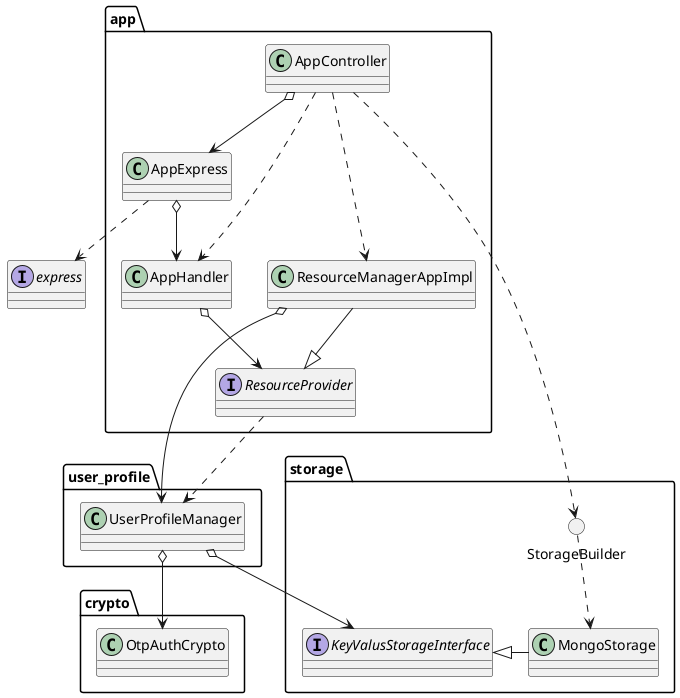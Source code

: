 @startuml
skinparam componentStyle rectangle

' ---------------------------------------------------------
' components

package app{
interface ResourceProvider

class AppController
class AppExpress
class AppHandler
class ResourceManagerAppImpl
}

package user_profile {
class UserProfileManager
}

package crypto {
class OtpAuthCrypto
}

package storage{
interface KeyValusStorageInterface
class MongoStorage
() StorageBuilder
}

interface express

' ---------------------------------------------------------
' relations

' === app ===

AppController o--> AppExpress
AppController ..> AppHandler
AppController ..> StorageBuilder
AppController ..> ResourceManagerAppImpl

ResourceProvider ..> UserProfileManager
ResourceManagerAppImpl -|> ResourceProvider
ResourceManagerAppImpl o--> UserProfileManager

AppHandler o--> ResourceProvider

AppExpress o--> AppHandler
AppExpress ..> express

' === user_profile ===

UserProfileManager o--> KeyValusStorageInterface
UserProfileManager o--> OtpAuthCrypto

' === storage ===

MongoStorage -|> KeyValusStorageInterface
StorageBuilder ..> MongoStorage

@enduml